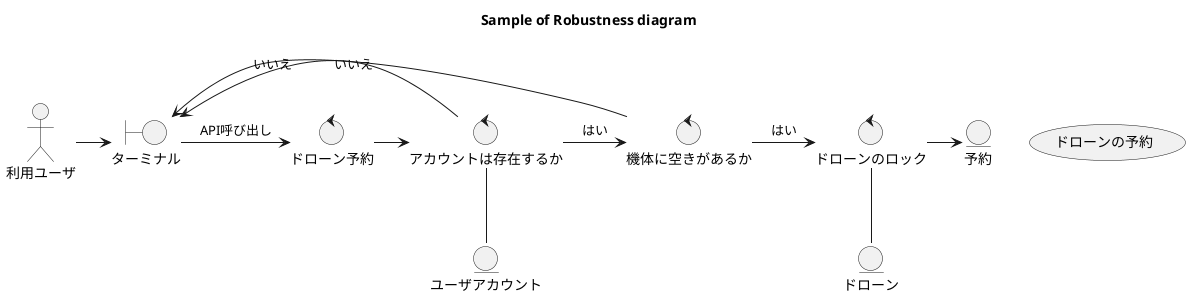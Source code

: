 @startuml
title Sample of Robustness diagram


usecase ドローンの予約

actor 利用ユーザ
boundary ターミナル
control ドローン予約
control アカウントは存在するか
control 機体に空きがあるか
control ドローンのロック
entity 予約
entity ユーザアカウント
entity ドローン

利用ユーザ -> ターミナル
ターミナル -> ドローン予約 : API呼び出し
ドローン予約 -> アカウントは存在するか
アカウントは存在するか -> 機体に空きがあるか : はい
アカウントは存在するか -- ユーザアカウント
アカウントは存在するか -> ターミナル : いいえ
機体に空きがあるか -> ターミナル : いいえ
機体に空きがあるか -> ドローンのロック : はい
ドローンのロック -- ドローン
ドローンのロック -> 予約
@enduml